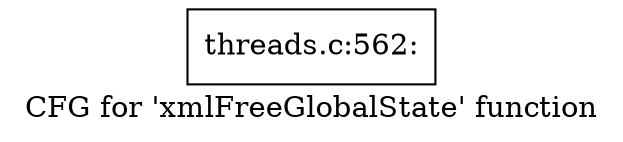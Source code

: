 digraph "CFG for 'xmlFreeGlobalState' function" {
	label="CFG for 'xmlFreeGlobalState' function";

	Node0x4720d40 [shape=record,label="{threads.c:562:}"];
}
